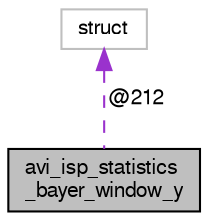 digraph "avi_isp_statistics_bayer_window_y"
{
  edge [fontname="FreeSans",fontsize="10",labelfontname="FreeSans",labelfontsize="10"];
  node [fontname="FreeSans",fontsize="10",shape=record];
  Node1 [label="avi_isp_statistics\l_bayer_window_y",height=0.2,width=0.4,color="black", fillcolor="grey75", style="filled", fontcolor="black"];
  Node2 -> Node1 [dir="back",color="darkorchid3",fontsize="10",style="dashed",label=" @212" ,fontname="FreeSans"];
  Node2 [label="struct",height=0.2,width=0.4,color="grey75", fillcolor="white", style="filled"];
}
